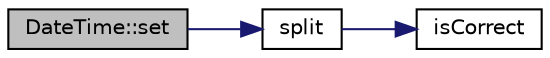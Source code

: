 digraph "DateTime::set"
{
 // LATEX_PDF_SIZE
  edge [fontname="Helvetica",fontsize="10",labelfontname="Helvetica",labelfontsize="10"];
  node [fontname="Helvetica",fontsize="10",shape=record];
  rankdir="LR";
  Node1 [label="DateTime::set",height=0.2,width=0.4,color="black", fillcolor="grey75", style="filled", fontcolor="black",tooltip="set the dataTime if is correct, as well as in date, as in time"];
  Node1 -> Node2 [color="midnightblue",fontsize="10",style="solid",fontname="Helvetica"];
  Node2 [label="split",height=0.2,width=0.4,color="black", fillcolor="white", style="filled",URL="$DateTime_8cpp.html#af2b9a13e863e39a34e807bef47cbbd16",tooltip="split the first field in 6 components of the data time. Please consider using string::substr(int,..."];
  Node2 -> Node3 [color="midnightblue",fontsize="10",style="solid",fontname="Helvetica"];
  Node3 [label="isCorrect",height=0.2,width=0.4,color="black", fillcolor="white", style="filled",URL="$DateTime_8cpp.html#a9962ec9b30855e08347df66f3fc99345",tooltip="auxiliary function to check if the date and the time are in correct format, taking into account,..."];
}
